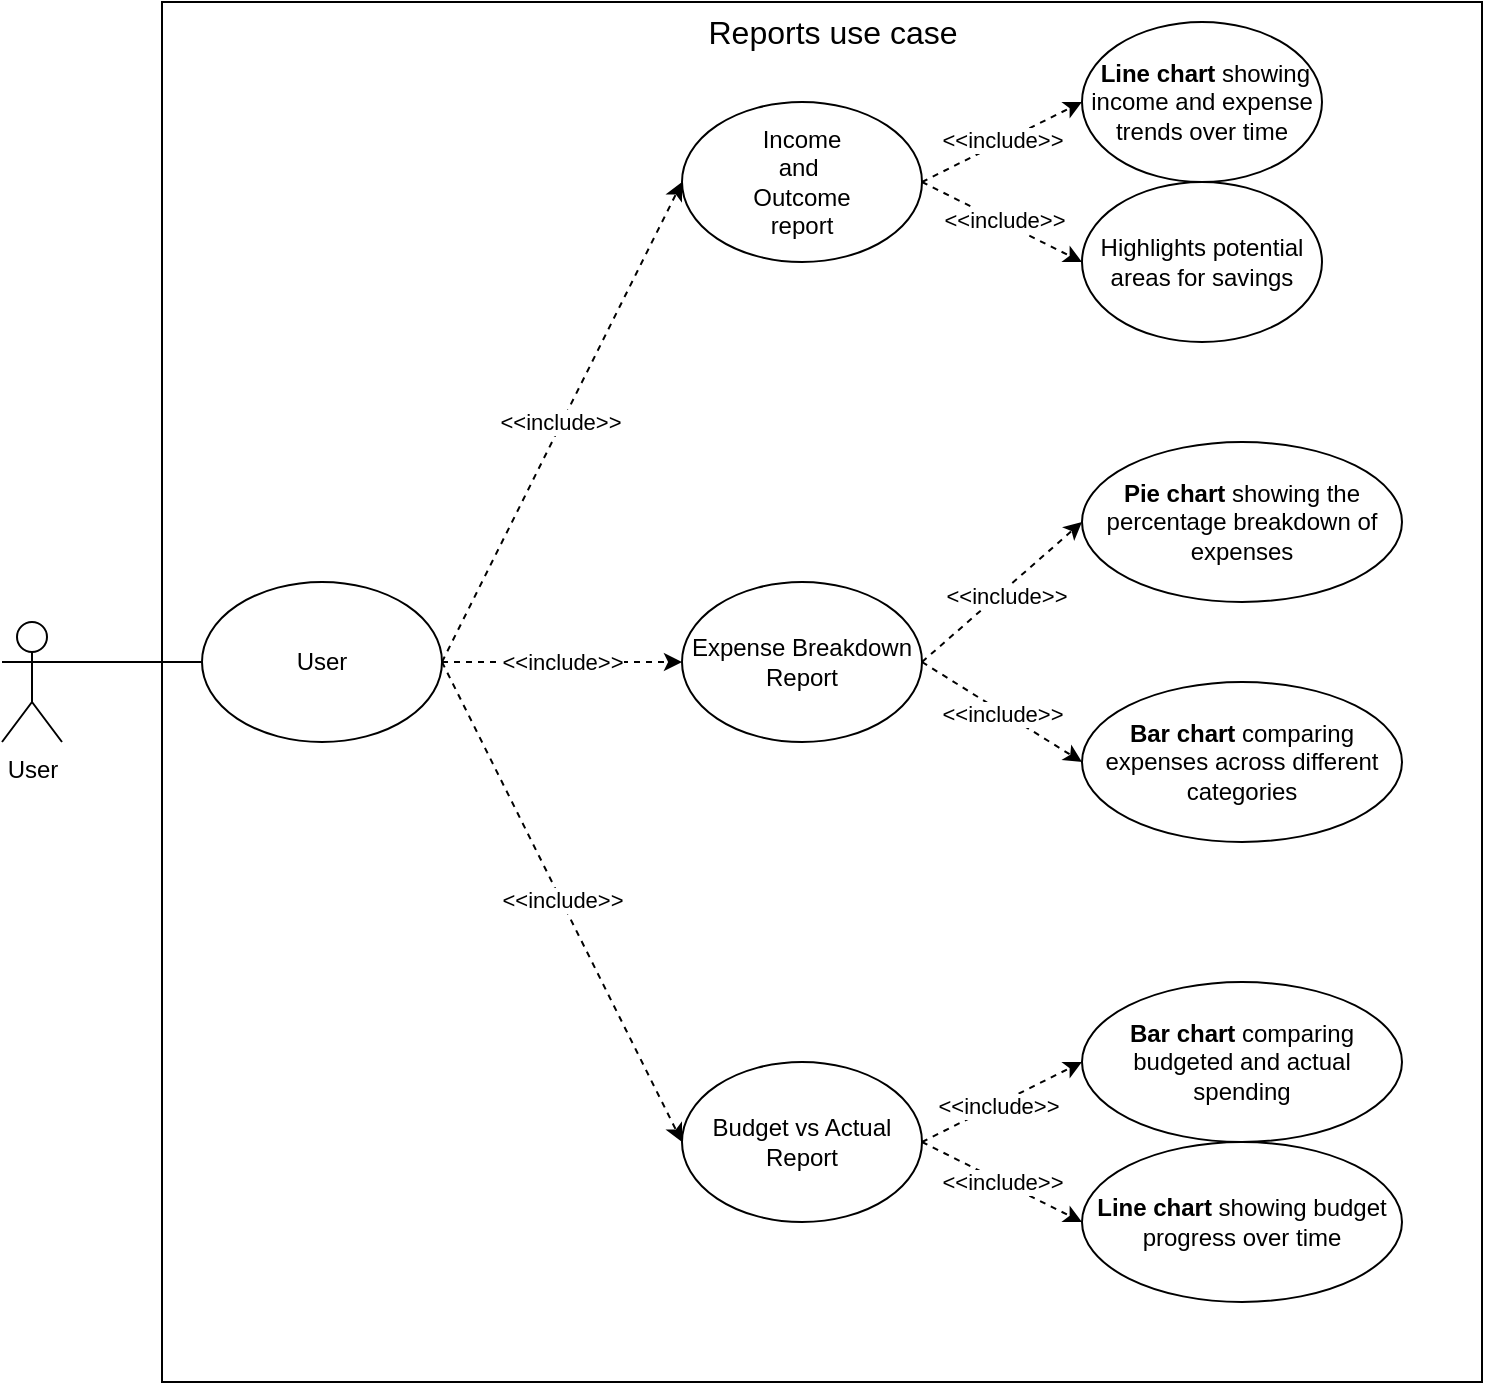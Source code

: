 <mxfile version="26.1.1">
  <diagram name="Trang-1" id="lRpYTygDsaxt8Wt3Sq-0">
    <mxGraphModel dx="1615" dy="1972" grid="1" gridSize="10" guides="1" tooltips="1" connect="1" arrows="1" fold="1" page="1" pageScale="1" pageWidth="827" pageHeight="1169" math="0" shadow="0">
      <root>
        <mxCell id="0" />
        <mxCell id="1" parent="0" />
        <mxCell id="8nNbfBYRc4VTcXlMohWW-1" value="User" style="shape=umlActor;verticalLabelPosition=bottom;verticalAlign=top;html=1;outlineConnect=0;" vertex="1" parent="1">
          <mxGeometry x="60" y="220" width="30" height="60" as="geometry" />
        </mxCell>
        <mxCell id="8nNbfBYRc4VTcXlMohWW-4" value="User" style="ellipse;whiteSpace=wrap;html=1;" vertex="1" parent="1">
          <mxGeometry x="160" y="200" width="120" height="80" as="geometry" />
        </mxCell>
        <mxCell id="8nNbfBYRc4VTcXlMohWW-6" value="" style="endArrow=none;html=1;rounded=0;exitX=1;exitY=0.333;exitDx=0;exitDy=0;exitPerimeter=0;entryX=0;entryY=0.5;entryDx=0;entryDy=0;" edge="1" parent="1" source="8nNbfBYRc4VTcXlMohWW-1" target="8nNbfBYRc4VTcXlMohWW-4">
          <mxGeometry width="50" height="50" relative="1" as="geometry">
            <mxPoint x="290" y="330" as="sourcePoint" />
            <mxPoint x="340" y="280" as="targetPoint" />
          </mxGeometry>
        </mxCell>
        <mxCell id="8nNbfBYRc4VTcXlMohWW-7" value="Income&lt;div&gt;and&amp;nbsp;&lt;/div&gt;&lt;div&gt;Outcome&lt;/div&gt;&lt;div&gt;report&lt;/div&gt;" style="ellipse;whiteSpace=wrap;html=1;" vertex="1" parent="1">
          <mxGeometry x="400" y="-40" width="120" height="80" as="geometry" />
        </mxCell>
        <mxCell id="8nNbfBYRc4VTcXlMohWW-8" value="" style="endArrow=classic;html=1;rounded=0;exitX=1;exitY=0.5;exitDx=0;exitDy=0;entryX=0;entryY=0.5;entryDx=0;entryDy=0;dashed=1;" edge="1" parent="1" source="8nNbfBYRc4VTcXlMohWW-4" target="8nNbfBYRc4VTcXlMohWW-7">
          <mxGeometry width="50" height="50" relative="1" as="geometry">
            <mxPoint x="290" y="330" as="sourcePoint" />
            <mxPoint x="340" y="280" as="targetPoint" />
          </mxGeometry>
        </mxCell>
        <mxCell id="8nNbfBYRc4VTcXlMohWW-9" value="&amp;lt;&amp;lt;include&amp;gt;&amp;gt;" style="edgeLabel;html=1;align=center;verticalAlign=middle;resizable=0;points=[];" vertex="1" connectable="0" parent="8nNbfBYRc4VTcXlMohWW-8">
          <mxGeometry x="-0.005" y="1" relative="1" as="geometry">
            <mxPoint as="offset" />
          </mxGeometry>
        </mxCell>
        <mxCell id="8nNbfBYRc4VTcXlMohWW-10" value="Budget vs Actual Report" style="ellipse;whiteSpace=wrap;html=1;" vertex="1" parent="1">
          <mxGeometry x="400" y="440" width="120" height="80" as="geometry" />
        </mxCell>
        <mxCell id="8nNbfBYRc4VTcXlMohWW-11" value="" style="endArrow=classic;html=1;rounded=0;exitX=1;exitY=0.5;exitDx=0;exitDy=0;entryX=0;entryY=0.5;entryDx=0;entryDy=0;dashed=1;" edge="1" parent="1" source="8nNbfBYRc4VTcXlMohWW-4" target="8nNbfBYRc4VTcXlMohWW-10">
          <mxGeometry width="50" height="50" relative="1" as="geometry">
            <mxPoint x="290" y="330" as="sourcePoint" />
            <mxPoint x="340" y="280" as="targetPoint" />
          </mxGeometry>
        </mxCell>
        <mxCell id="8nNbfBYRc4VTcXlMohWW-12" value="&amp;lt;&amp;lt;include&amp;gt;&amp;gt;" style="edgeLabel;html=1;align=center;verticalAlign=middle;resizable=0;points=[];" vertex="1" connectable="0" parent="8nNbfBYRc4VTcXlMohWW-11">
          <mxGeometry x="-0.012" y="1" relative="1" as="geometry">
            <mxPoint y="1" as="offset" />
          </mxGeometry>
        </mxCell>
        <mxCell id="8nNbfBYRc4VTcXlMohWW-13" value="Expense Breakdown Report" style="ellipse;whiteSpace=wrap;html=1;" vertex="1" parent="1">
          <mxGeometry x="400" y="200" width="120" height="80" as="geometry" />
        </mxCell>
        <mxCell id="8nNbfBYRc4VTcXlMohWW-14" value="" style="endArrow=classic;html=1;rounded=0;exitX=1;exitY=0.5;exitDx=0;exitDy=0;entryX=0;entryY=0.5;entryDx=0;entryDy=0;dashed=1;" edge="1" parent="1" source="8nNbfBYRc4VTcXlMohWW-4" target="8nNbfBYRc4VTcXlMohWW-13">
          <mxGeometry width="50" height="50" relative="1" as="geometry">
            <mxPoint x="290" y="330" as="sourcePoint" />
            <mxPoint x="340" y="280" as="targetPoint" />
          </mxGeometry>
        </mxCell>
        <mxCell id="8nNbfBYRc4VTcXlMohWW-15" value="&amp;lt;&amp;lt;include&amp;gt;&amp;gt;" style="edgeLabel;html=1;align=center;verticalAlign=middle;resizable=0;points=[];" vertex="1" connectable="0" parent="8nNbfBYRc4VTcXlMohWW-14">
          <mxGeometry relative="1" as="geometry">
            <mxPoint as="offset" />
          </mxGeometry>
        </mxCell>
        <mxCell id="8nNbfBYRc4VTcXlMohWW-16" value="&amp;nbsp;&lt;b&gt;Line chart &lt;/b&gt;showing income and expense trends over time" style="ellipse;whiteSpace=wrap;html=1;" vertex="1" parent="1">
          <mxGeometry x="600" y="-80" width="120" height="80" as="geometry" />
        </mxCell>
        <mxCell id="8nNbfBYRc4VTcXlMohWW-17" value="Highlights potential areas for savings" style="ellipse;whiteSpace=wrap;html=1;" vertex="1" parent="1">
          <mxGeometry x="600" width="120" height="80" as="geometry" />
        </mxCell>
        <mxCell id="8nNbfBYRc4VTcXlMohWW-18" value="" style="endArrow=classic;html=1;rounded=0;exitX=1;exitY=0.5;exitDx=0;exitDy=0;entryX=0;entryY=0.5;entryDx=0;entryDy=0;dashed=1;" edge="1" parent="1" source="8nNbfBYRc4VTcXlMohWW-7" target="8nNbfBYRc4VTcXlMohWW-16">
          <mxGeometry width="50" height="50" relative="1" as="geometry">
            <mxPoint x="450" y="230" as="sourcePoint" />
            <mxPoint x="500" y="180" as="targetPoint" />
          </mxGeometry>
        </mxCell>
        <mxCell id="8nNbfBYRc4VTcXlMohWW-19" value="&amp;lt;&amp;lt;include&amp;gt;&amp;gt;" style="edgeLabel;html=1;align=center;verticalAlign=middle;resizable=0;points=[];" vertex="1" connectable="0" parent="8nNbfBYRc4VTcXlMohWW-18">
          <mxGeometry x="0.002" y="1" relative="1" as="geometry">
            <mxPoint as="offset" />
          </mxGeometry>
        </mxCell>
        <mxCell id="8nNbfBYRc4VTcXlMohWW-20" value="" style="endArrow=classic;html=1;rounded=0;exitX=1;exitY=0.5;exitDx=0;exitDy=0;entryX=0;entryY=0.5;entryDx=0;entryDy=0;dashed=1;" edge="1" parent="1" source="8nNbfBYRc4VTcXlMohWW-7" target="8nNbfBYRc4VTcXlMohWW-17">
          <mxGeometry width="50" height="50" relative="1" as="geometry">
            <mxPoint x="530" y="90" as="sourcePoint" />
            <mxPoint x="610" y="30" as="targetPoint" />
          </mxGeometry>
        </mxCell>
        <mxCell id="8nNbfBYRc4VTcXlMohWW-21" value="&amp;lt;&amp;lt;include&amp;gt;&amp;gt;" style="edgeLabel;html=1;align=center;verticalAlign=middle;resizable=0;points=[];" vertex="1" connectable="0" parent="8nNbfBYRc4VTcXlMohWW-20">
          <mxGeometry x="0.002" y="1" relative="1" as="geometry">
            <mxPoint as="offset" />
          </mxGeometry>
        </mxCell>
        <mxCell id="8nNbfBYRc4VTcXlMohWW-22" value="&lt;b&gt;Pie chart&lt;/b&gt; showing the percentage breakdown of expenses" style="ellipse;whiteSpace=wrap;html=1;" vertex="1" parent="1">
          <mxGeometry x="600" y="130" width="160" height="80" as="geometry" />
        </mxCell>
        <mxCell id="8nNbfBYRc4VTcXlMohWW-23" value="&lt;b&gt;Bar chart&lt;/b&gt; comparing expenses across different categories" style="ellipse;whiteSpace=wrap;html=1;" vertex="1" parent="1">
          <mxGeometry x="600" y="250" width="160" height="80" as="geometry" />
        </mxCell>
        <mxCell id="8nNbfBYRc4VTcXlMohWW-24" value="" style="endArrow=classic;html=1;rounded=0;exitX=1;exitY=0.5;exitDx=0;exitDy=0;entryX=0;entryY=0.5;entryDx=0;entryDy=0;dashed=1;" edge="1" parent="1" source="8nNbfBYRc4VTcXlMohWW-13" target="8nNbfBYRc4VTcXlMohWW-22">
          <mxGeometry width="50" height="50" relative="1" as="geometry">
            <mxPoint x="450" y="310" as="sourcePoint" />
            <mxPoint x="560" y="320" as="targetPoint" />
          </mxGeometry>
        </mxCell>
        <mxCell id="8nNbfBYRc4VTcXlMohWW-27" value="&amp;lt;&amp;lt;include&amp;gt;&amp;gt;" style="edgeLabel;html=1;align=center;verticalAlign=middle;resizable=0;points=[];" vertex="1" connectable="0" parent="8nNbfBYRc4VTcXlMohWW-24">
          <mxGeometry x="0.002" y="-2" relative="1" as="geometry">
            <mxPoint as="offset" />
          </mxGeometry>
        </mxCell>
        <mxCell id="8nNbfBYRc4VTcXlMohWW-25" value="" style="endArrow=classic;html=1;rounded=0;exitX=1;exitY=0.5;exitDx=0;exitDy=0;entryX=0;entryY=0.5;entryDx=0;entryDy=0;dashed=1;" edge="1" parent="1" source="8nNbfBYRc4VTcXlMohWW-13" target="8nNbfBYRc4VTcXlMohWW-23">
          <mxGeometry width="50" height="50" relative="1" as="geometry">
            <mxPoint x="530" y="250" as="sourcePoint" />
            <mxPoint x="610" y="180" as="targetPoint" />
          </mxGeometry>
        </mxCell>
        <mxCell id="8nNbfBYRc4VTcXlMohWW-26" value="&amp;lt;&amp;lt;include&amp;gt;&amp;gt;" style="edgeLabel;html=1;align=center;verticalAlign=middle;resizable=0;points=[];" vertex="1" connectable="0" parent="8nNbfBYRc4VTcXlMohWW-25">
          <mxGeometry x="-0.001" y="-1" relative="1" as="geometry">
            <mxPoint as="offset" />
          </mxGeometry>
        </mxCell>
        <mxCell id="8nNbfBYRc4VTcXlMohWW-28" value="&lt;b&gt;Bar chart&lt;/b&gt; comparing budgeted and actual spending" style="ellipse;whiteSpace=wrap;html=1;" vertex="1" parent="1">
          <mxGeometry x="600" y="400" width="160" height="80" as="geometry" />
        </mxCell>
        <mxCell id="8nNbfBYRc4VTcXlMohWW-29" value="&lt;b&gt;Line chart&lt;/b&gt; showing budget progress over time" style="ellipse;whiteSpace=wrap;html=1;" vertex="1" parent="1">
          <mxGeometry x="600" y="480" width="160" height="80" as="geometry" />
        </mxCell>
        <mxCell id="8nNbfBYRc4VTcXlMohWW-30" value="" style="endArrow=classic;html=1;rounded=0;exitX=1;exitY=0.5;exitDx=0;exitDy=0;entryX=0;entryY=0.5;entryDx=0;entryDy=0;dashed=1;" edge="1" parent="1" source="8nNbfBYRc4VTcXlMohWW-10" target="8nNbfBYRc4VTcXlMohWW-28">
          <mxGeometry width="50" height="50" relative="1" as="geometry">
            <mxPoint x="450" y="450" as="sourcePoint" />
            <mxPoint x="500" y="400" as="targetPoint" />
          </mxGeometry>
        </mxCell>
        <mxCell id="8nNbfBYRc4VTcXlMohWW-32" value="&amp;lt;&amp;lt;include&amp;gt;&amp;gt;" style="edgeLabel;html=1;align=center;verticalAlign=middle;resizable=0;points=[];" vertex="1" connectable="0" parent="8nNbfBYRc4VTcXlMohWW-30">
          <mxGeometry x="-0.058" y="-1" relative="1" as="geometry">
            <mxPoint as="offset" />
          </mxGeometry>
        </mxCell>
        <mxCell id="8nNbfBYRc4VTcXlMohWW-31" value="" style="endArrow=classic;html=1;rounded=0;exitX=1;exitY=0.5;exitDx=0;exitDy=0;entryX=0;entryY=0.5;entryDx=0;entryDy=0;dashed=1;" edge="1" parent="1" source="8nNbfBYRc4VTcXlMohWW-10" target="8nNbfBYRc4VTcXlMohWW-29">
          <mxGeometry width="50" height="50" relative="1" as="geometry">
            <mxPoint x="450" y="450" as="sourcePoint" />
            <mxPoint x="500" y="400" as="targetPoint" />
          </mxGeometry>
        </mxCell>
        <mxCell id="8nNbfBYRc4VTcXlMohWW-33" value="&amp;lt;&amp;lt;include&amp;gt;&amp;gt;" style="edgeLabel;html=1;align=center;verticalAlign=middle;resizable=0;points=[];" vertex="1" connectable="0" parent="8nNbfBYRc4VTcXlMohWW-31">
          <mxGeometry x="0.006" relative="1" as="geometry">
            <mxPoint as="offset" />
          </mxGeometry>
        </mxCell>
        <mxCell id="8nNbfBYRc4VTcXlMohWW-34" value="" style="rounded=0;whiteSpace=wrap;html=1;fillColor=none;" vertex="1" parent="1">
          <mxGeometry x="140" y="-90" width="660" height="690" as="geometry" />
        </mxCell>
        <mxCell id="8nNbfBYRc4VTcXlMohWW-35" value="&lt;font style=&quot;font-size: 16px;&quot;&gt;Reports use case&lt;/font&gt;" style="text;html=1;align=center;verticalAlign=middle;resizable=0;points=[];autosize=1;strokeColor=none;fillColor=none;" vertex="1" parent="1">
          <mxGeometry x="400" y="-90" width="150" height="30" as="geometry" />
        </mxCell>
      </root>
    </mxGraphModel>
  </diagram>
</mxfile>
